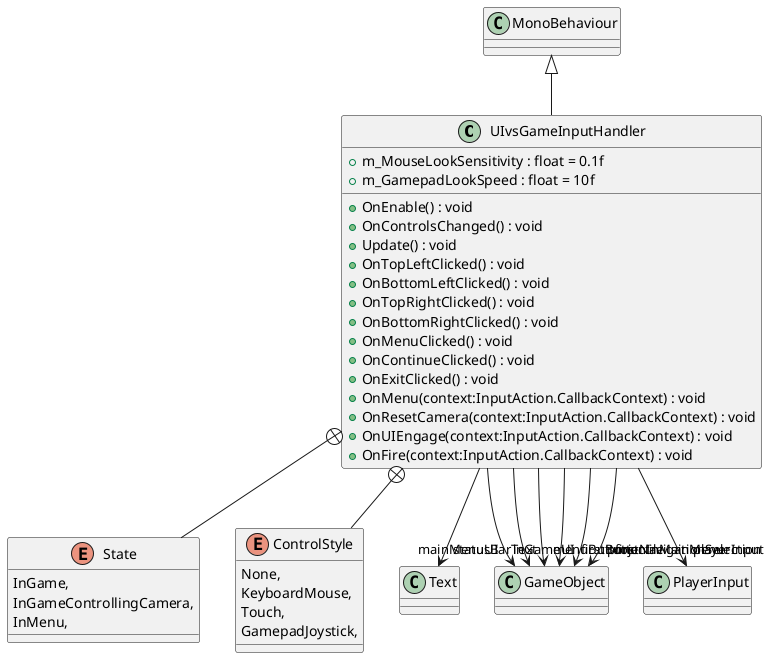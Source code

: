 @startuml
class UIvsGameInputHandler {
    + m_MouseLookSensitivity : float = 0.1f
    + m_GamepadLookSpeed : float = 10f
    + OnEnable() : void
    + OnControlsChanged() : void
    + Update() : void
    + OnTopLeftClicked() : void
    + OnBottomLeftClicked() : void
    + OnTopRightClicked() : void
    + OnBottomRightClicked() : void
    + OnMenuClicked() : void
    + OnContinueClicked() : void
    + OnExitClicked() : void
    + OnMenu(context:InputAction.CallbackContext) : void
    + OnResetCamera(context:InputAction.CallbackContext) : void
    + OnUIEngage(context:InputAction.CallbackContext) : void
    + OnFire(context:InputAction.CallbackContext) : void
}
enum State {
    InGame,
    InGameControllingCamera,
    InMenu,
}
enum ControlStyle {
    None,
    KeyboardMouse,
    Touch,
    GamepadJoystick,
}
MonoBehaviour <|-- UIvsGameInputHandler
UIvsGameInputHandler --> "statusBarText" Text
UIvsGameInputHandler --> "inGameUI" GameObject
UIvsGameInputHandler --> "mainMenuUI" GameObject
UIvsGameInputHandler --> "menuButton" GameObject
UIvsGameInputHandler --> "firstButtonInMainMenu" GameObject
UIvsGameInputHandler --> "firstNavigationSelection" GameObject
UIvsGameInputHandler --> "playerInput" PlayerInput
UIvsGameInputHandler --> "projectile" GameObject
UIvsGameInputHandler +-- State
UIvsGameInputHandler +-- ControlStyle
@enduml
